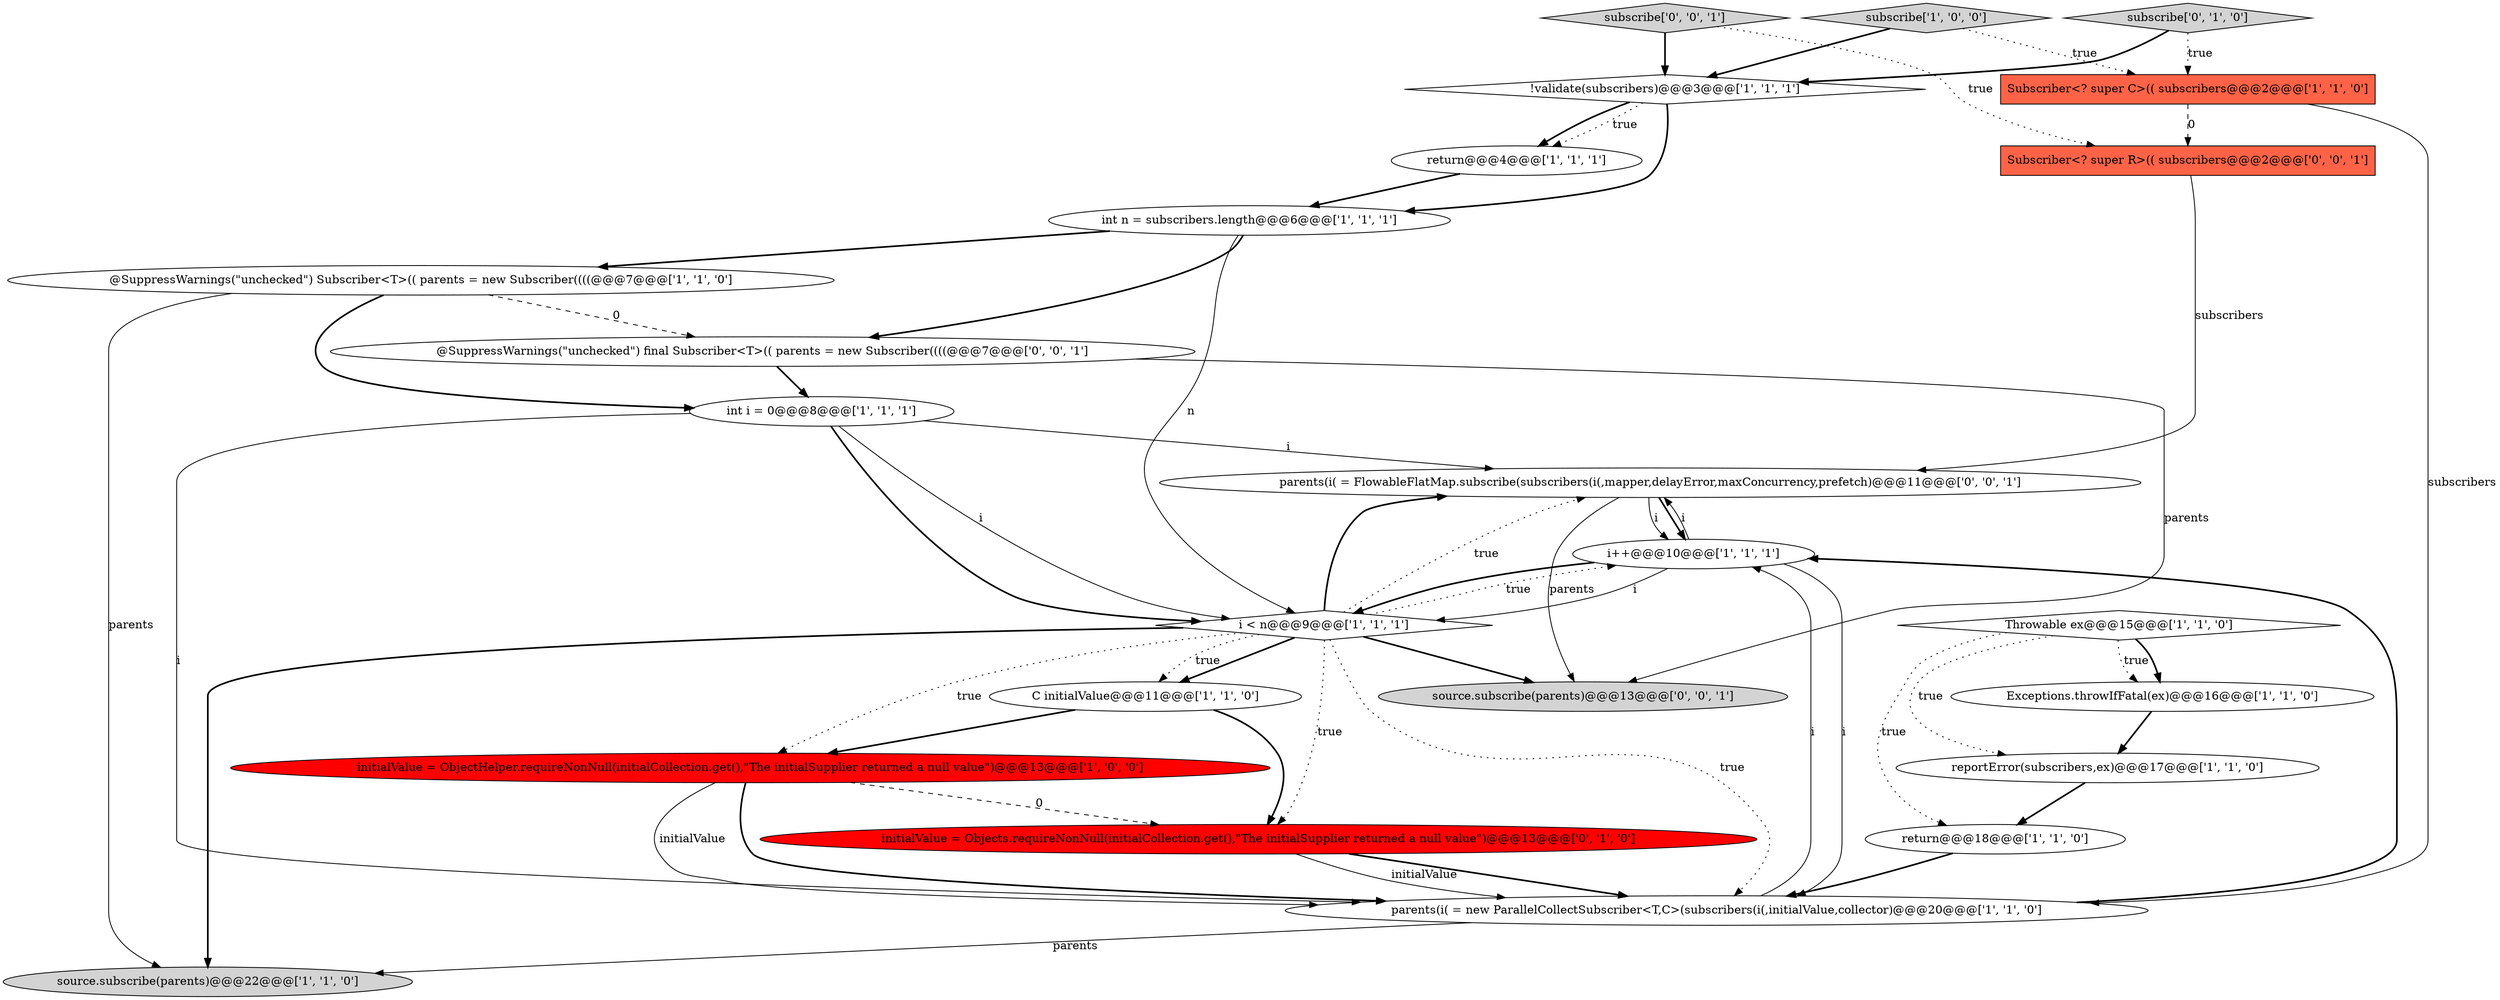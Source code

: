 digraph {
19 [style = filled, label = "parents(i( = FlowableFlatMap.subscribe(subscribers(i(,mapper,delayError,maxConcurrency,prefetch)@@@11@@@['0', '0', '1']", fillcolor = white, shape = ellipse image = "AAA0AAABBB3BBB"];
2 [style = filled, label = "return@@@4@@@['1', '1', '1']", fillcolor = white, shape = ellipse image = "AAA0AAABBB1BBB"];
3 [style = filled, label = "source.subscribe(parents)@@@22@@@['1', '1', '0']", fillcolor = lightgray, shape = ellipse image = "AAA0AAABBB1BBB"];
17 [style = filled, label = "initialValue = Objects.requireNonNull(initialCollection.get(),\"The initialSupplier returned a null value\")@@@13@@@['0', '1', '0']", fillcolor = red, shape = ellipse image = "AAA1AAABBB2BBB"];
22 [style = filled, label = "subscribe['0', '0', '1']", fillcolor = lightgray, shape = diamond image = "AAA0AAABBB3BBB"];
11 [style = filled, label = "subscribe['1', '0', '0']", fillcolor = lightgray, shape = diamond image = "AAA0AAABBB1BBB"];
6 [style = filled, label = "parents(i( = new ParallelCollectSubscriber<T,C>(subscribers(i(,initialValue,collector)@@@20@@@['1', '1', '0']", fillcolor = white, shape = ellipse image = "AAA0AAABBB1BBB"];
10 [style = filled, label = "i++@@@10@@@['1', '1', '1']", fillcolor = white, shape = ellipse image = "AAA0AAABBB1BBB"];
18 [style = filled, label = "subscribe['0', '1', '0']", fillcolor = lightgray, shape = diamond image = "AAA0AAABBB2BBB"];
4 [style = filled, label = "i < n@@@9@@@['1', '1', '1']", fillcolor = white, shape = diamond image = "AAA0AAABBB1BBB"];
16 [style = filled, label = "Exceptions.throwIfFatal(ex)@@@16@@@['1', '1', '0']", fillcolor = white, shape = ellipse image = "AAA0AAABBB1BBB"];
23 [style = filled, label = "@SuppressWarnings(\"unchecked\") final Subscriber<T>(( parents = new Subscriber((((@@@7@@@['0', '0', '1']", fillcolor = white, shape = ellipse image = "AAA0AAABBB3BBB"];
9 [style = filled, label = "int n = subscribers.length@@@6@@@['1', '1', '1']", fillcolor = white, shape = ellipse image = "AAA0AAABBB1BBB"];
20 [style = filled, label = "source.subscribe(parents)@@@13@@@['0', '0', '1']", fillcolor = lightgray, shape = ellipse image = "AAA0AAABBB3BBB"];
13 [style = filled, label = "Throwable ex@@@15@@@['1', '1', '0']", fillcolor = white, shape = diamond image = "AAA0AAABBB1BBB"];
7 [style = filled, label = "Subscriber<? super C>(( subscribers@@@2@@@['1', '1', '0']", fillcolor = tomato, shape = box image = "AAA0AAABBB1BBB"];
1 [style = filled, label = "!validate(subscribers)@@@3@@@['1', '1', '1']", fillcolor = white, shape = diamond image = "AAA0AAABBB1BBB"];
14 [style = filled, label = "reportError(subscribers,ex)@@@17@@@['1', '1', '0']", fillcolor = white, shape = ellipse image = "AAA0AAABBB1BBB"];
5 [style = filled, label = "initialValue = ObjectHelper.requireNonNull(initialCollection.get(),\"The initialSupplier returned a null value\")@@@13@@@['1', '0', '0']", fillcolor = red, shape = ellipse image = "AAA1AAABBB1BBB"];
0 [style = filled, label = "@SuppressWarnings(\"unchecked\") Subscriber<T>(( parents = new Subscriber((((@@@7@@@['1', '1', '0']", fillcolor = white, shape = ellipse image = "AAA0AAABBB1BBB"];
12 [style = filled, label = "int i = 0@@@8@@@['1', '1', '1']", fillcolor = white, shape = ellipse image = "AAA0AAABBB1BBB"];
21 [style = filled, label = "Subscriber<? super R>(( subscribers@@@2@@@['0', '0', '1']", fillcolor = tomato, shape = box image = "AAA0AAABBB3BBB"];
15 [style = filled, label = "C initialValue@@@11@@@['1', '1', '0']", fillcolor = white, shape = ellipse image = "AAA0AAABBB1BBB"];
8 [style = filled, label = "return@@@18@@@['1', '1', '0']", fillcolor = white, shape = ellipse image = "AAA0AAABBB1BBB"];
4->6 [style = dotted, label="true"];
11->7 [style = dotted, label="true"];
22->21 [style = dotted, label="true"];
4->5 [style = dotted, label="true"];
13->16 [style = dotted, label="true"];
4->3 [style = bold, label=""];
7->6 [style = solid, label="subscribers"];
7->21 [style = dashed, label="0"];
18->7 [style = dotted, label="true"];
9->0 [style = bold, label=""];
12->19 [style = solid, label="i"];
17->6 [style = bold, label=""];
11->1 [style = bold, label=""];
4->10 [style = dotted, label="true"];
19->10 [style = solid, label="i"];
0->23 [style = dashed, label="0"];
0->12 [style = bold, label=""];
21->19 [style = solid, label="subscribers"];
23->20 [style = solid, label="parents"];
4->15 [style = bold, label=""];
4->19 [style = bold, label=""];
5->6 [style = solid, label="initialValue"];
19->10 [style = bold, label=""];
8->6 [style = bold, label=""];
10->4 [style = solid, label="i"];
4->15 [style = dotted, label="true"];
0->3 [style = solid, label="parents"];
2->9 [style = bold, label=""];
9->4 [style = solid, label="n"];
13->16 [style = bold, label=""];
10->6 [style = solid, label="i"];
1->9 [style = bold, label=""];
15->5 [style = bold, label=""];
6->3 [style = solid, label="parents"];
9->23 [style = bold, label=""];
12->6 [style = solid, label="i"];
15->17 [style = bold, label=""];
17->6 [style = solid, label="initialValue"];
19->20 [style = solid, label="parents"];
5->6 [style = bold, label=""];
5->17 [style = dashed, label="0"];
12->4 [style = bold, label=""];
18->1 [style = bold, label=""];
13->8 [style = dotted, label="true"];
12->4 [style = solid, label="i"];
6->10 [style = bold, label=""];
6->10 [style = solid, label="i"];
4->20 [style = bold, label=""];
10->4 [style = bold, label=""];
16->14 [style = bold, label=""];
23->12 [style = bold, label=""];
1->2 [style = bold, label=""];
14->8 [style = bold, label=""];
22->1 [style = bold, label=""];
1->2 [style = dotted, label="true"];
13->14 [style = dotted, label="true"];
4->17 [style = dotted, label="true"];
10->19 [style = solid, label="i"];
4->19 [style = dotted, label="true"];
}
